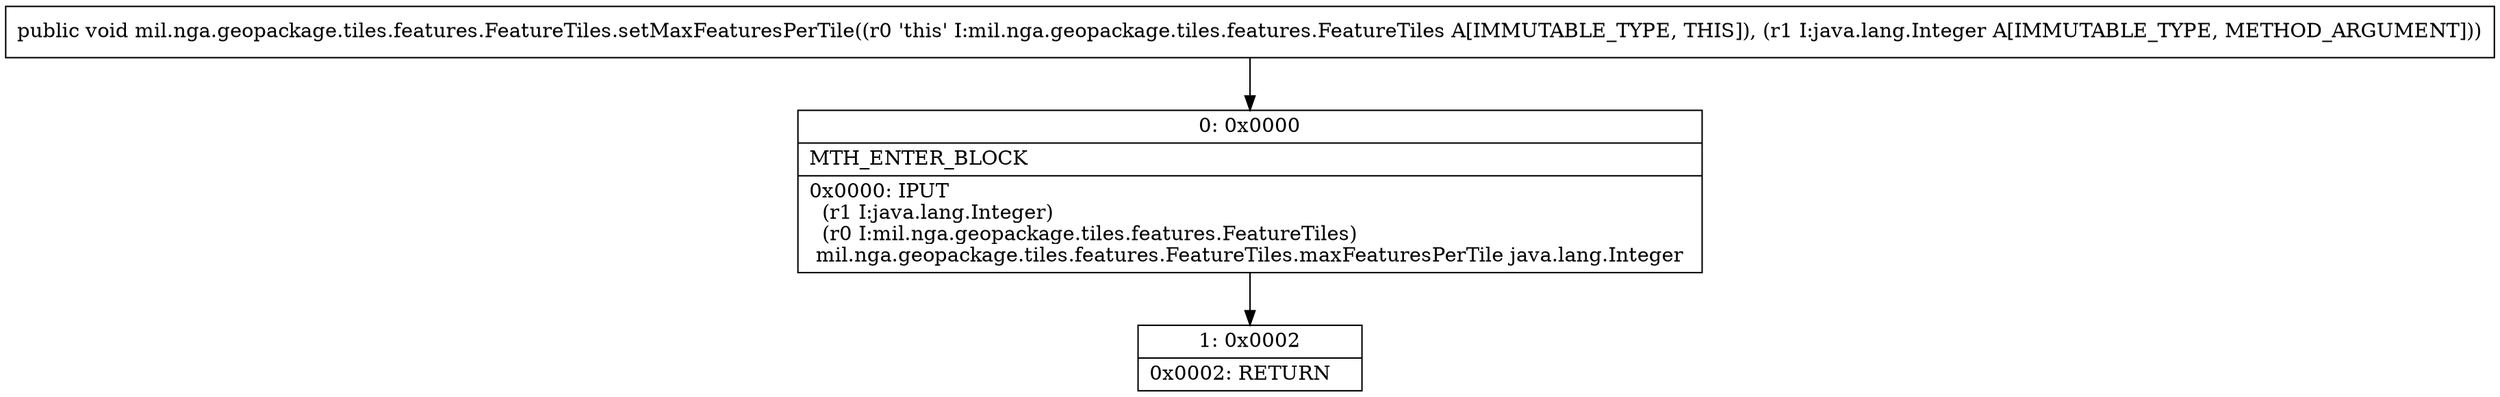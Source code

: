 digraph "CFG formil.nga.geopackage.tiles.features.FeatureTiles.setMaxFeaturesPerTile(Ljava\/lang\/Integer;)V" {
Node_0 [shape=record,label="{0\:\ 0x0000|MTH_ENTER_BLOCK\l|0x0000: IPUT  \l  (r1 I:java.lang.Integer)\l  (r0 I:mil.nga.geopackage.tiles.features.FeatureTiles)\l mil.nga.geopackage.tiles.features.FeatureTiles.maxFeaturesPerTile java.lang.Integer \l}"];
Node_1 [shape=record,label="{1\:\ 0x0002|0x0002: RETURN   \l}"];
MethodNode[shape=record,label="{public void mil.nga.geopackage.tiles.features.FeatureTiles.setMaxFeaturesPerTile((r0 'this' I:mil.nga.geopackage.tiles.features.FeatureTiles A[IMMUTABLE_TYPE, THIS]), (r1 I:java.lang.Integer A[IMMUTABLE_TYPE, METHOD_ARGUMENT])) }"];
MethodNode -> Node_0;
Node_0 -> Node_1;
}

